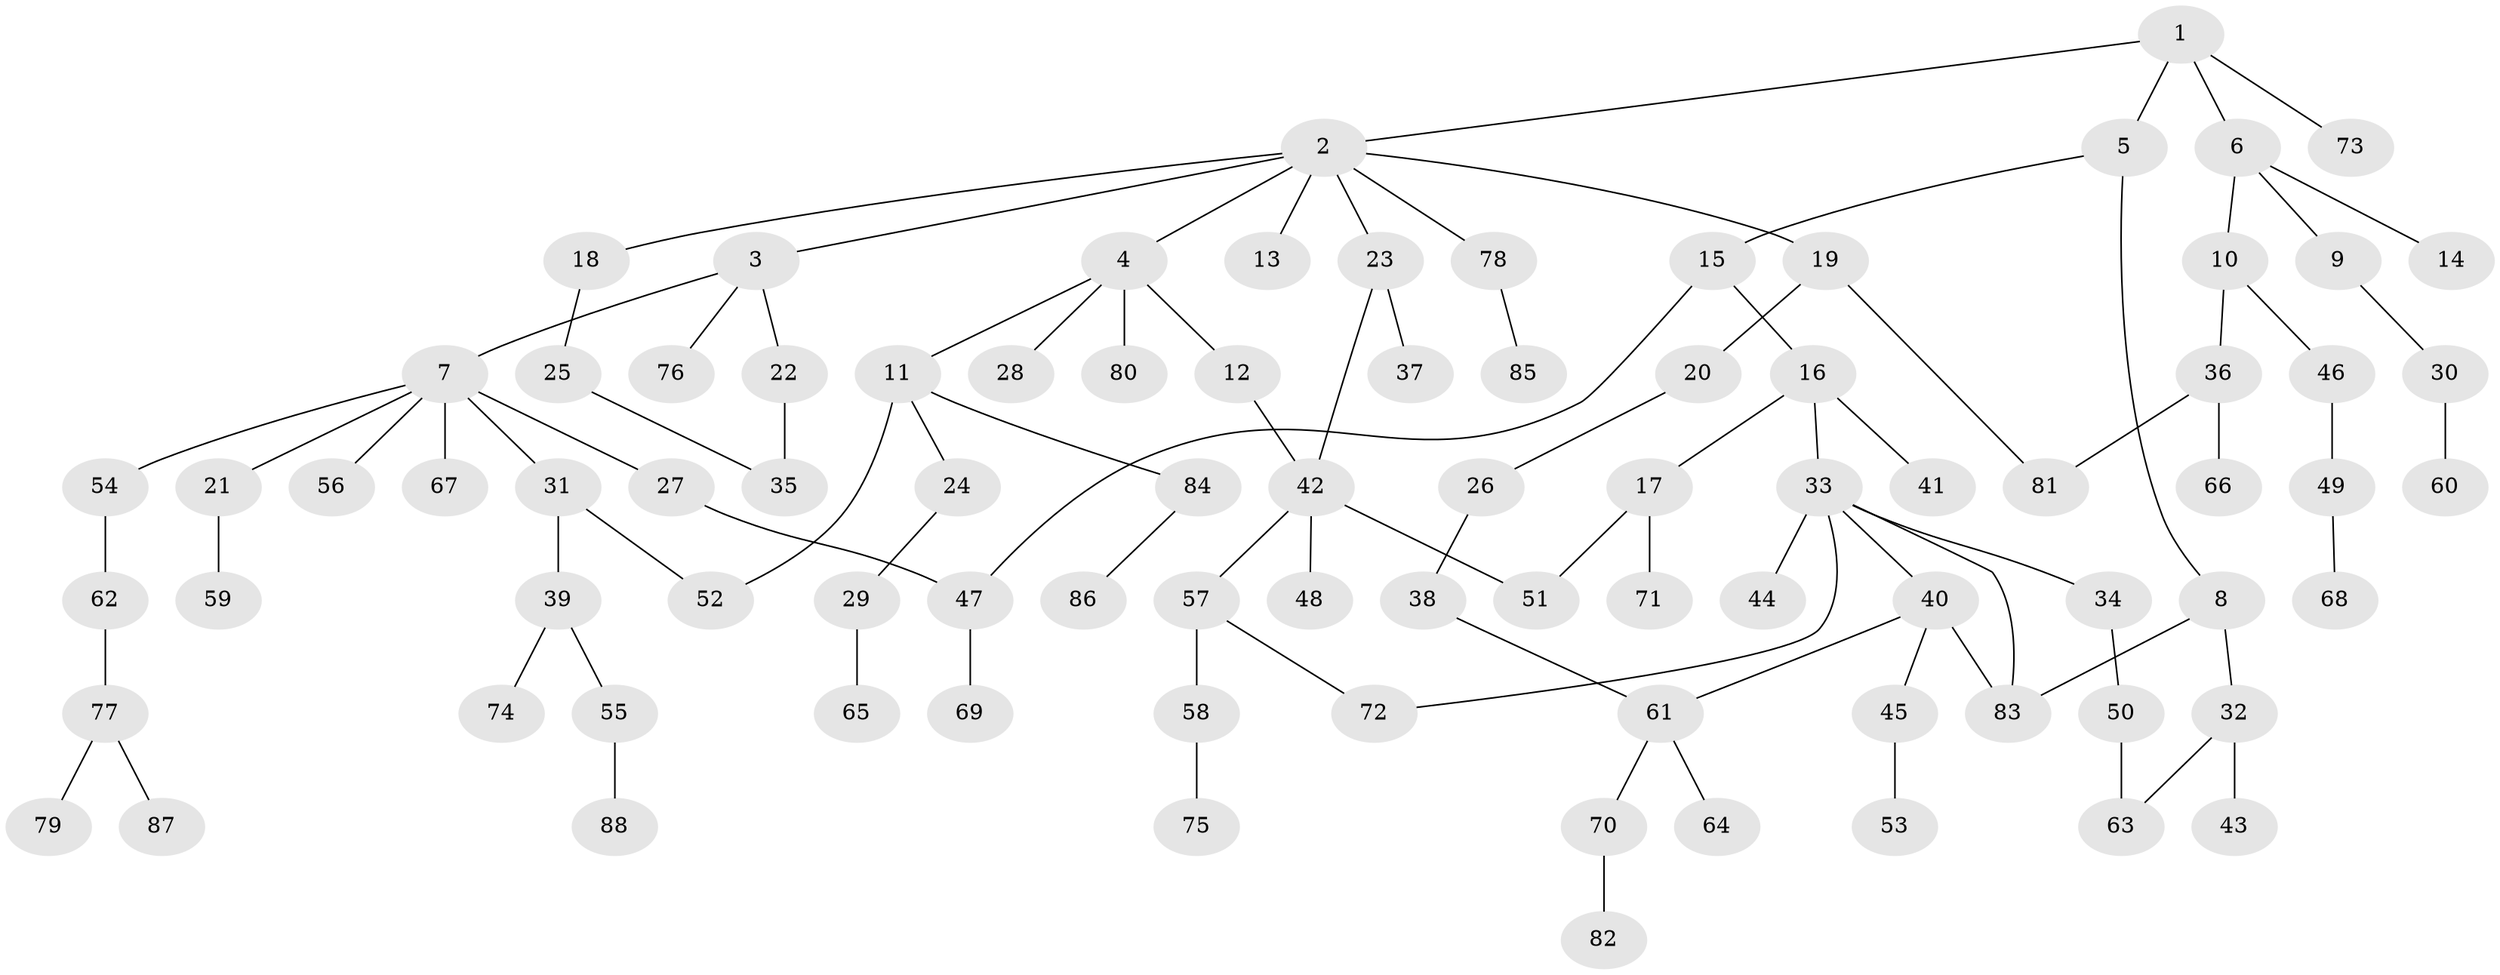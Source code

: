 // Generated by graph-tools (version 1.1) at 2025/34/03/09/25 02:34:07]
// undirected, 88 vertices, 98 edges
graph export_dot {
graph [start="1"]
  node [color=gray90,style=filled];
  1;
  2;
  3;
  4;
  5;
  6;
  7;
  8;
  9;
  10;
  11;
  12;
  13;
  14;
  15;
  16;
  17;
  18;
  19;
  20;
  21;
  22;
  23;
  24;
  25;
  26;
  27;
  28;
  29;
  30;
  31;
  32;
  33;
  34;
  35;
  36;
  37;
  38;
  39;
  40;
  41;
  42;
  43;
  44;
  45;
  46;
  47;
  48;
  49;
  50;
  51;
  52;
  53;
  54;
  55;
  56;
  57;
  58;
  59;
  60;
  61;
  62;
  63;
  64;
  65;
  66;
  67;
  68;
  69;
  70;
  71;
  72;
  73;
  74;
  75;
  76;
  77;
  78;
  79;
  80;
  81;
  82;
  83;
  84;
  85;
  86;
  87;
  88;
  1 -- 2;
  1 -- 5;
  1 -- 6;
  1 -- 73;
  2 -- 3;
  2 -- 4;
  2 -- 13;
  2 -- 18;
  2 -- 19;
  2 -- 23;
  2 -- 78;
  3 -- 7;
  3 -- 22;
  3 -- 76;
  4 -- 11;
  4 -- 12;
  4 -- 28;
  4 -- 80;
  5 -- 8;
  5 -- 15;
  6 -- 9;
  6 -- 10;
  6 -- 14;
  7 -- 21;
  7 -- 27;
  7 -- 31;
  7 -- 54;
  7 -- 56;
  7 -- 67;
  8 -- 32;
  8 -- 83;
  9 -- 30;
  10 -- 36;
  10 -- 46;
  11 -- 24;
  11 -- 52;
  11 -- 84;
  12 -- 42;
  15 -- 16;
  15 -- 47;
  16 -- 17;
  16 -- 33;
  16 -- 41;
  17 -- 51;
  17 -- 71;
  18 -- 25;
  19 -- 20;
  19 -- 81;
  20 -- 26;
  21 -- 59;
  22 -- 35;
  23 -- 37;
  23 -- 42;
  24 -- 29;
  25 -- 35;
  26 -- 38;
  27 -- 47;
  29 -- 65;
  30 -- 60;
  31 -- 39;
  31 -- 52;
  32 -- 43;
  32 -- 63;
  33 -- 34;
  33 -- 40;
  33 -- 44;
  33 -- 83;
  33 -- 72;
  34 -- 50;
  36 -- 66;
  36 -- 81;
  38 -- 61;
  39 -- 55;
  39 -- 74;
  40 -- 45;
  40 -- 61;
  40 -- 83;
  42 -- 48;
  42 -- 57;
  42 -- 51;
  45 -- 53;
  46 -- 49;
  47 -- 69;
  49 -- 68;
  50 -- 63;
  54 -- 62;
  55 -- 88;
  57 -- 58;
  57 -- 72;
  58 -- 75;
  61 -- 64;
  61 -- 70;
  62 -- 77;
  70 -- 82;
  77 -- 79;
  77 -- 87;
  78 -- 85;
  84 -- 86;
}
